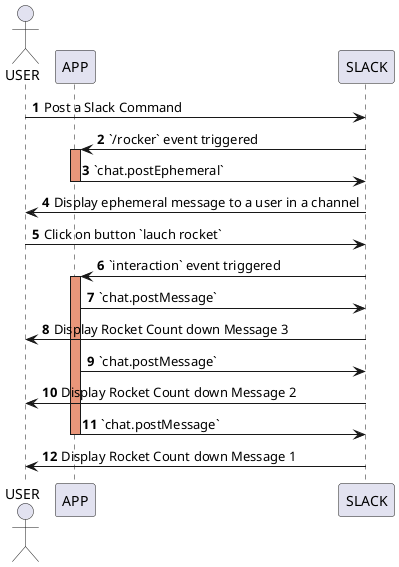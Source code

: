 @startuml
actor USER as U 
participant APP as A
participant SLACK as S

autonumber

U -> S: Post a Slack Command
S -> A ++ #DarkSalmon: `/rocker` event triggered
A -> S --: `chat.postEphemeral`
S -> U: Display ephemeral message to a user in a channel
U -> S: Click on button `lauch rocket`
S -> A ++ #DarkSalmon: `interaction` event triggered
A -> S: `chat.postMessage`
S -> U: Display Rocket Count down Message 3
A -> S: `chat.postMessage`
S -> U: Display Rocket Count down Message 2
A -> S --: `chat.postMessage`
S -> U: Display Rocket Count down Message 1


@enduml
